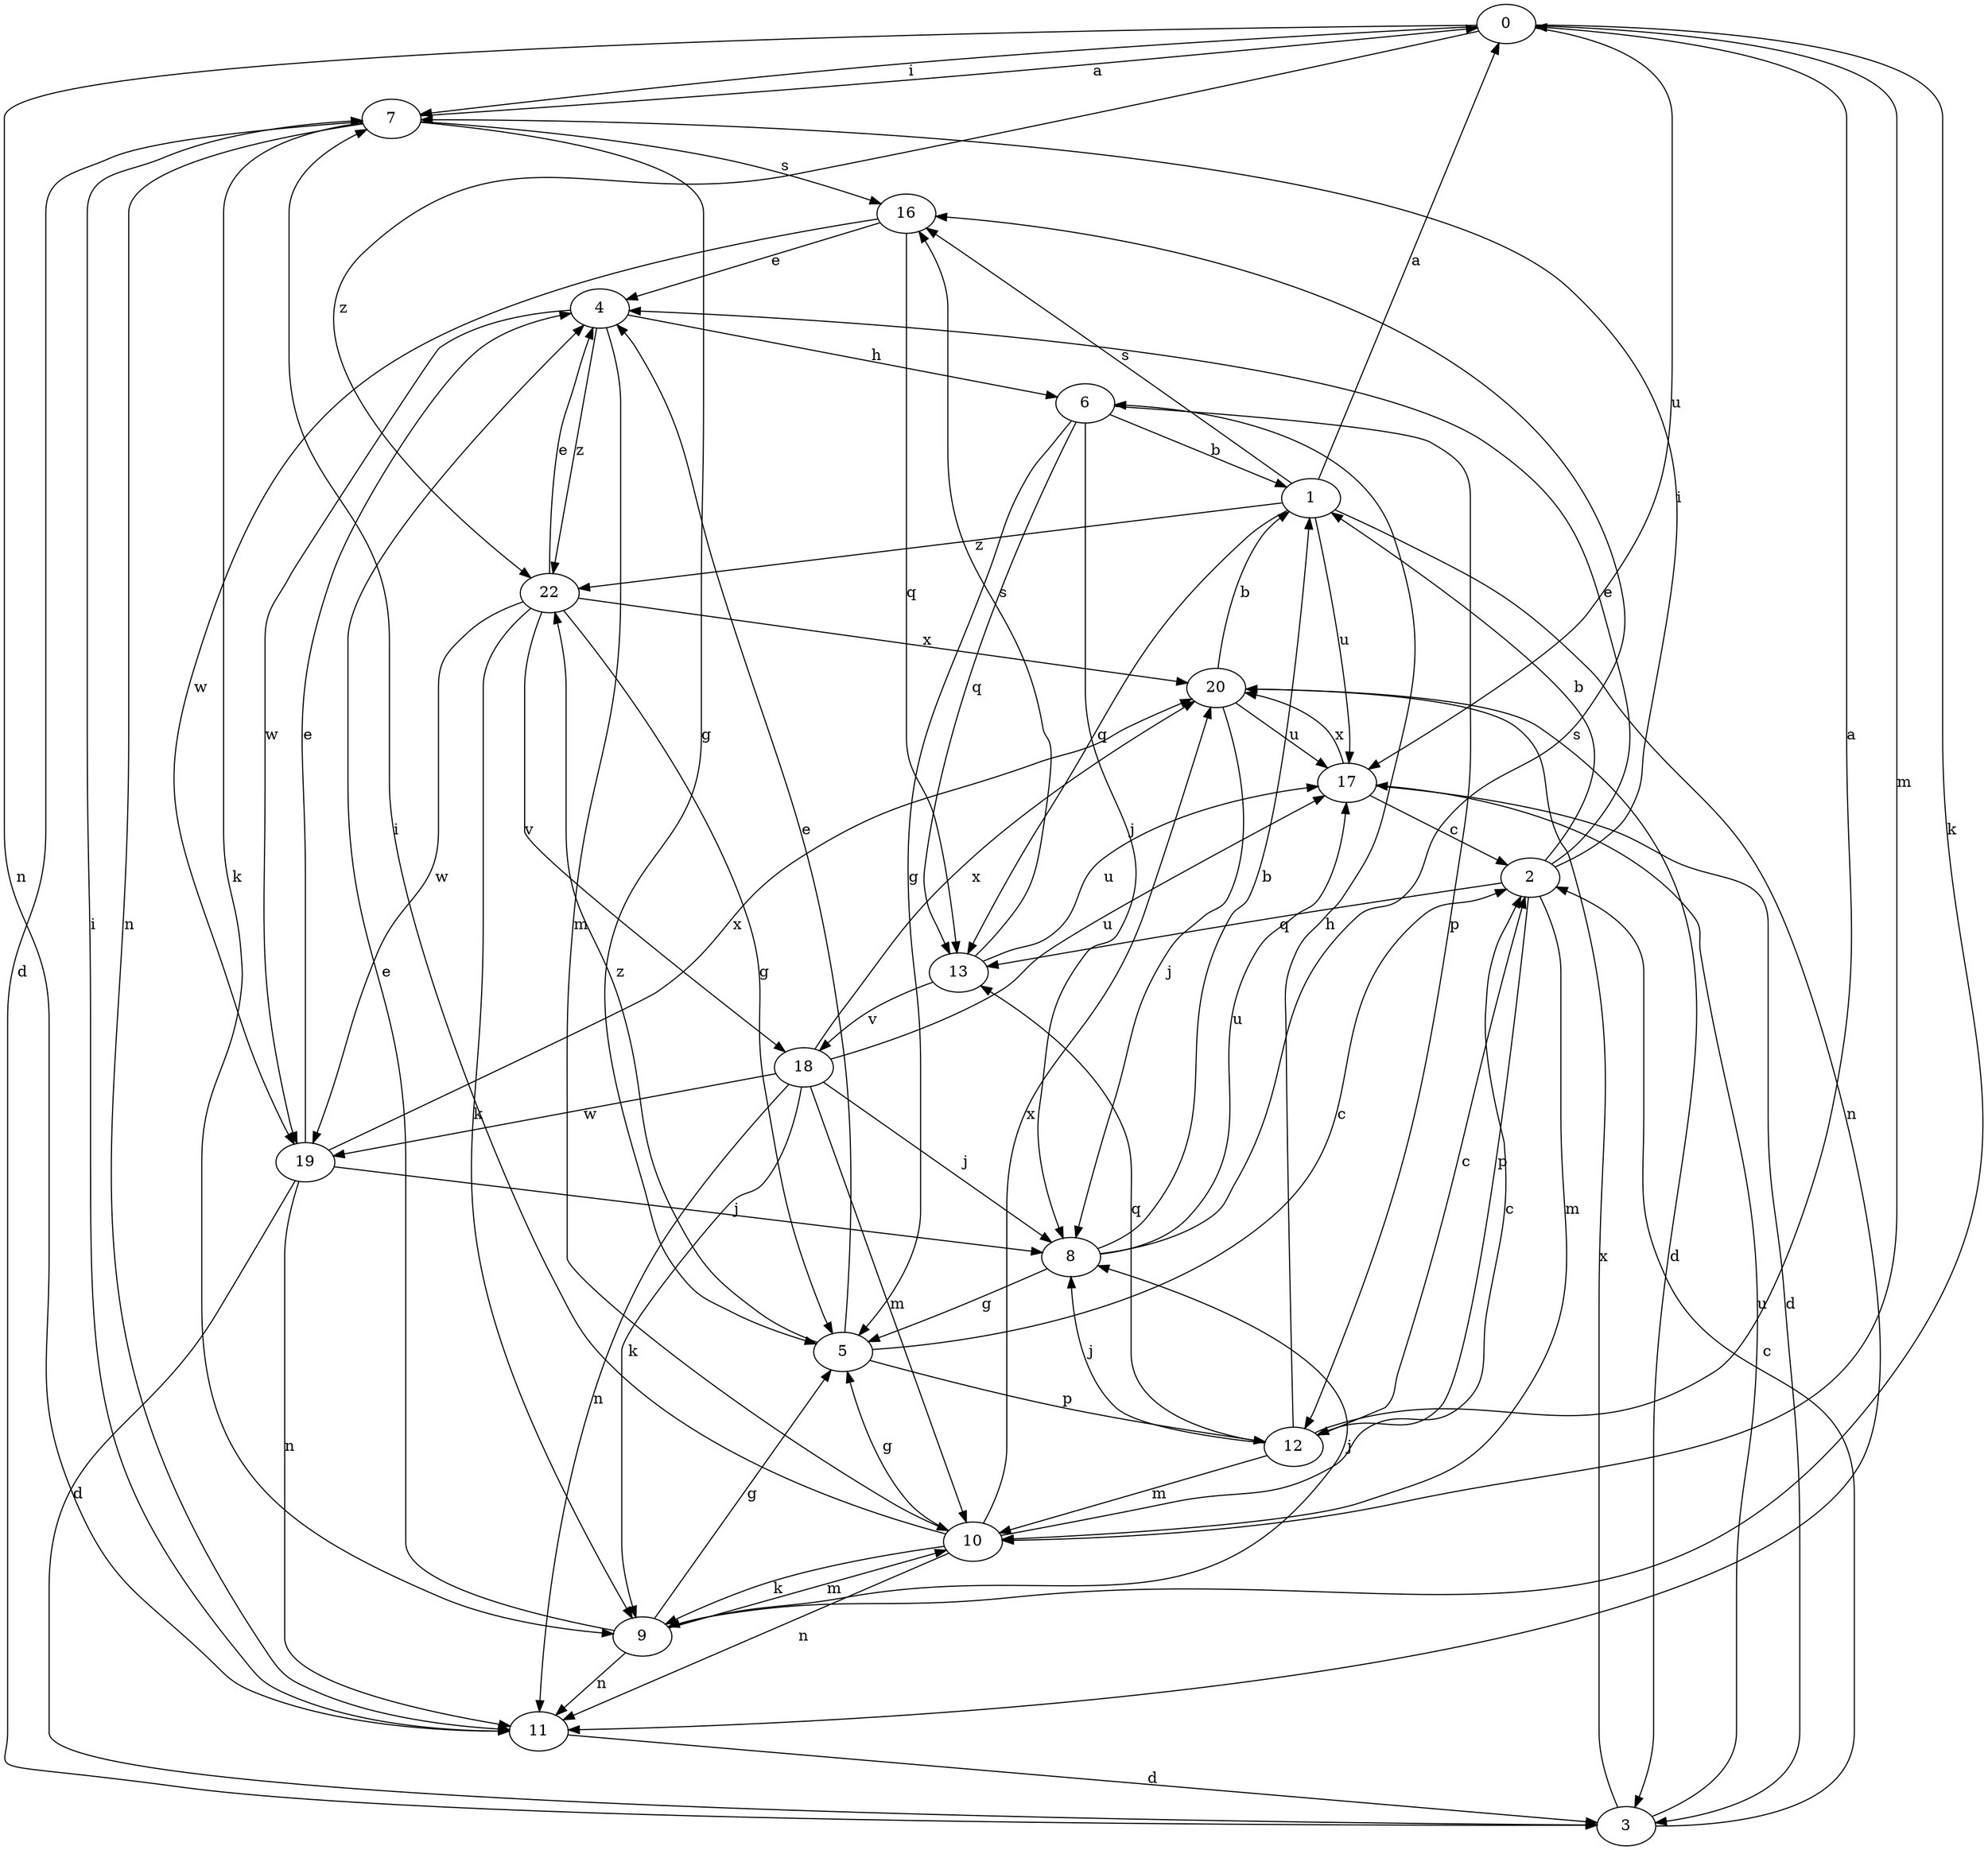 strict digraph  {
0;
1;
2;
3;
4;
5;
6;
7;
8;
9;
10;
11;
12;
13;
16;
17;
18;
19;
20;
22;
0 -> 7  [label=i];
0 -> 9  [label=k];
0 -> 10  [label=m];
0 -> 11  [label=n];
0 -> 17  [label=u];
0 -> 22  [label=z];
1 -> 0  [label=a];
1 -> 11  [label=n];
1 -> 13  [label=q];
1 -> 16  [label=s];
1 -> 17  [label=u];
1 -> 22  [label=z];
2 -> 1  [label=b];
2 -> 4  [label=e];
2 -> 7  [label=i];
2 -> 10  [label=m];
2 -> 12  [label=p];
2 -> 13  [label=q];
3 -> 2  [label=c];
3 -> 17  [label=u];
3 -> 20  [label=x];
4 -> 6  [label=h];
4 -> 10  [label=m];
4 -> 19  [label=w];
4 -> 22  [label=z];
5 -> 2  [label=c];
5 -> 4  [label=e];
5 -> 12  [label=p];
5 -> 22  [label=z];
6 -> 1  [label=b];
6 -> 5  [label=g];
6 -> 8  [label=j];
6 -> 12  [label=p];
6 -> 13  [label=q];
7 -> 0  [label=a];
7 -> 3  [label=d];
7 -> 5  [label=g];
7 -> 9  [label=k];
7 -> 11  [label=n];
7 -> 16  [label=s];
8 -> 1  [label=b];
8 -> 5  [label=g];
8 -> 16  [label=s];
8 -> 17  [label=u];
9 -> 4  [label=e];
9 -> 5  [label=g];
9 -> 8  [label=j];
9 -> 10  [label=m];
9 -> 11  [label=n];
10 -> 2  [label=c];
10 -> 5  [label=g];
10 -> 7  [label=i];
10 -> 9  [label=k];
10 -> 11  [label=n];
10 -> 20  [label=x];
11 -> 3  [label=d];
11 -> 7  [label=i];
12 -> 0  [label=a];
12 -> 2  [label=c];
12 -> 6  [label=h];
12 -> 8  [label=j];
12 -> 10  [label=m];
12 -> 13  [label=q];
13 -> 16  [label=s];
13 -> 17  [label=u];
13 -> 18  [label=v];
16 -> 4  [label=e];
16 -> 13  [label=q];
16 -> 19  [label=w];
17 -> 2  [label=c];
17 -> 3  [label=d];
17 -> 20  [label=x];
18 -> 8  [label=j];
18 -> 9  [label=k];
18 -> 10  [label=m];
18 -> 11  [label=n];
18 -> 17  [label=u];
18 -> 19  [label=w];
18 -> 20  [label=x];
19 -> 3  [label=d];
19 -> 4  [label=e];
19 -> 8  [label=j];
19 -> 11  [label=n];
19 -> 20  [label=x];
20 -> 1  [label=b];
20 -> 3  [label=d];
20 -> 8  [label=j];
20 -> 17  [label=u];
22 -> 4  [label=e];
22 -> 5  [label=g];
22 -> 9  [label=k];
22 -> 18  [label=v];
22 -> 19  [label=w];
22 -> 20  [label=x];
}
